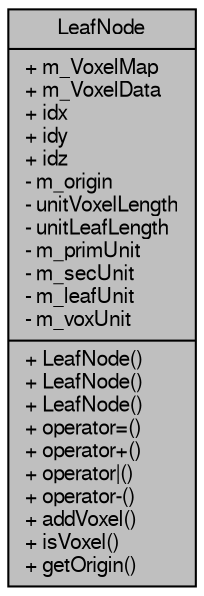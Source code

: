 digraph "LeafNode"
{
  edge [fontname="FreeSans",fontsize="10",labelfontname="FreeSans",labelfontsize="10"];
  node [fontname="FreeSans",fontsize="10",shape=record];
  Node1 [label="{LeafNode\n|+ m_VoxelMap\l+ m_VoxelData\l+ idx\l+ idy\l+ idz\l- m_origin\l- unitVoxelLength\l- unitLeafLength\l- m_primUnit\l- m_secUnit\l- m_leafUnit\l- m_voxUnit\l|+ LeafNode()\l+ LeafNode()\l+ LeafNode()\l+ operator=()\l+ operator+()\l+ operator\|()\l+ operator-()\l+ addVoxel()\l+ isVoxel()\l+ getOrigin()\l}",height=0.2,width=0.4,color="black", fillcolor="grey75", style="filled", fontcolor="black"];
}

